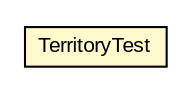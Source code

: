 #!/usr/local/bin/dot
#
# Class diagram 
# Generated by UMLGraph version R5_6 (http://www.umlgraph.org/)
#

digraph G {
	edge [fontname="arial",fontsize=10,labelfontname="arial",labelfontsize=10];
	node [fontname="arial",fontsize=10,shape=plaintext];
	nodesep=0.25;
	ranksep=0.5;
	// TerritoryTest
	c13 [label=<<table title="TerritoryTest" border="0" cellborder="1" cellspacing="0" cellpadding="2" port="p" bgcolor="lemonChiffon" href="./TerritoryTest.html">
		<tr><td><table border="0" cellspacing="0" cellpadding="1">
<tr><td align="center" balign="center"> TerritoryTest </td></tr>
		</table></td></tr>
		</table>>, URL="./TerritoryTest.html", fontname="arial", fontcolor="black", fontsize=10.0];
}

